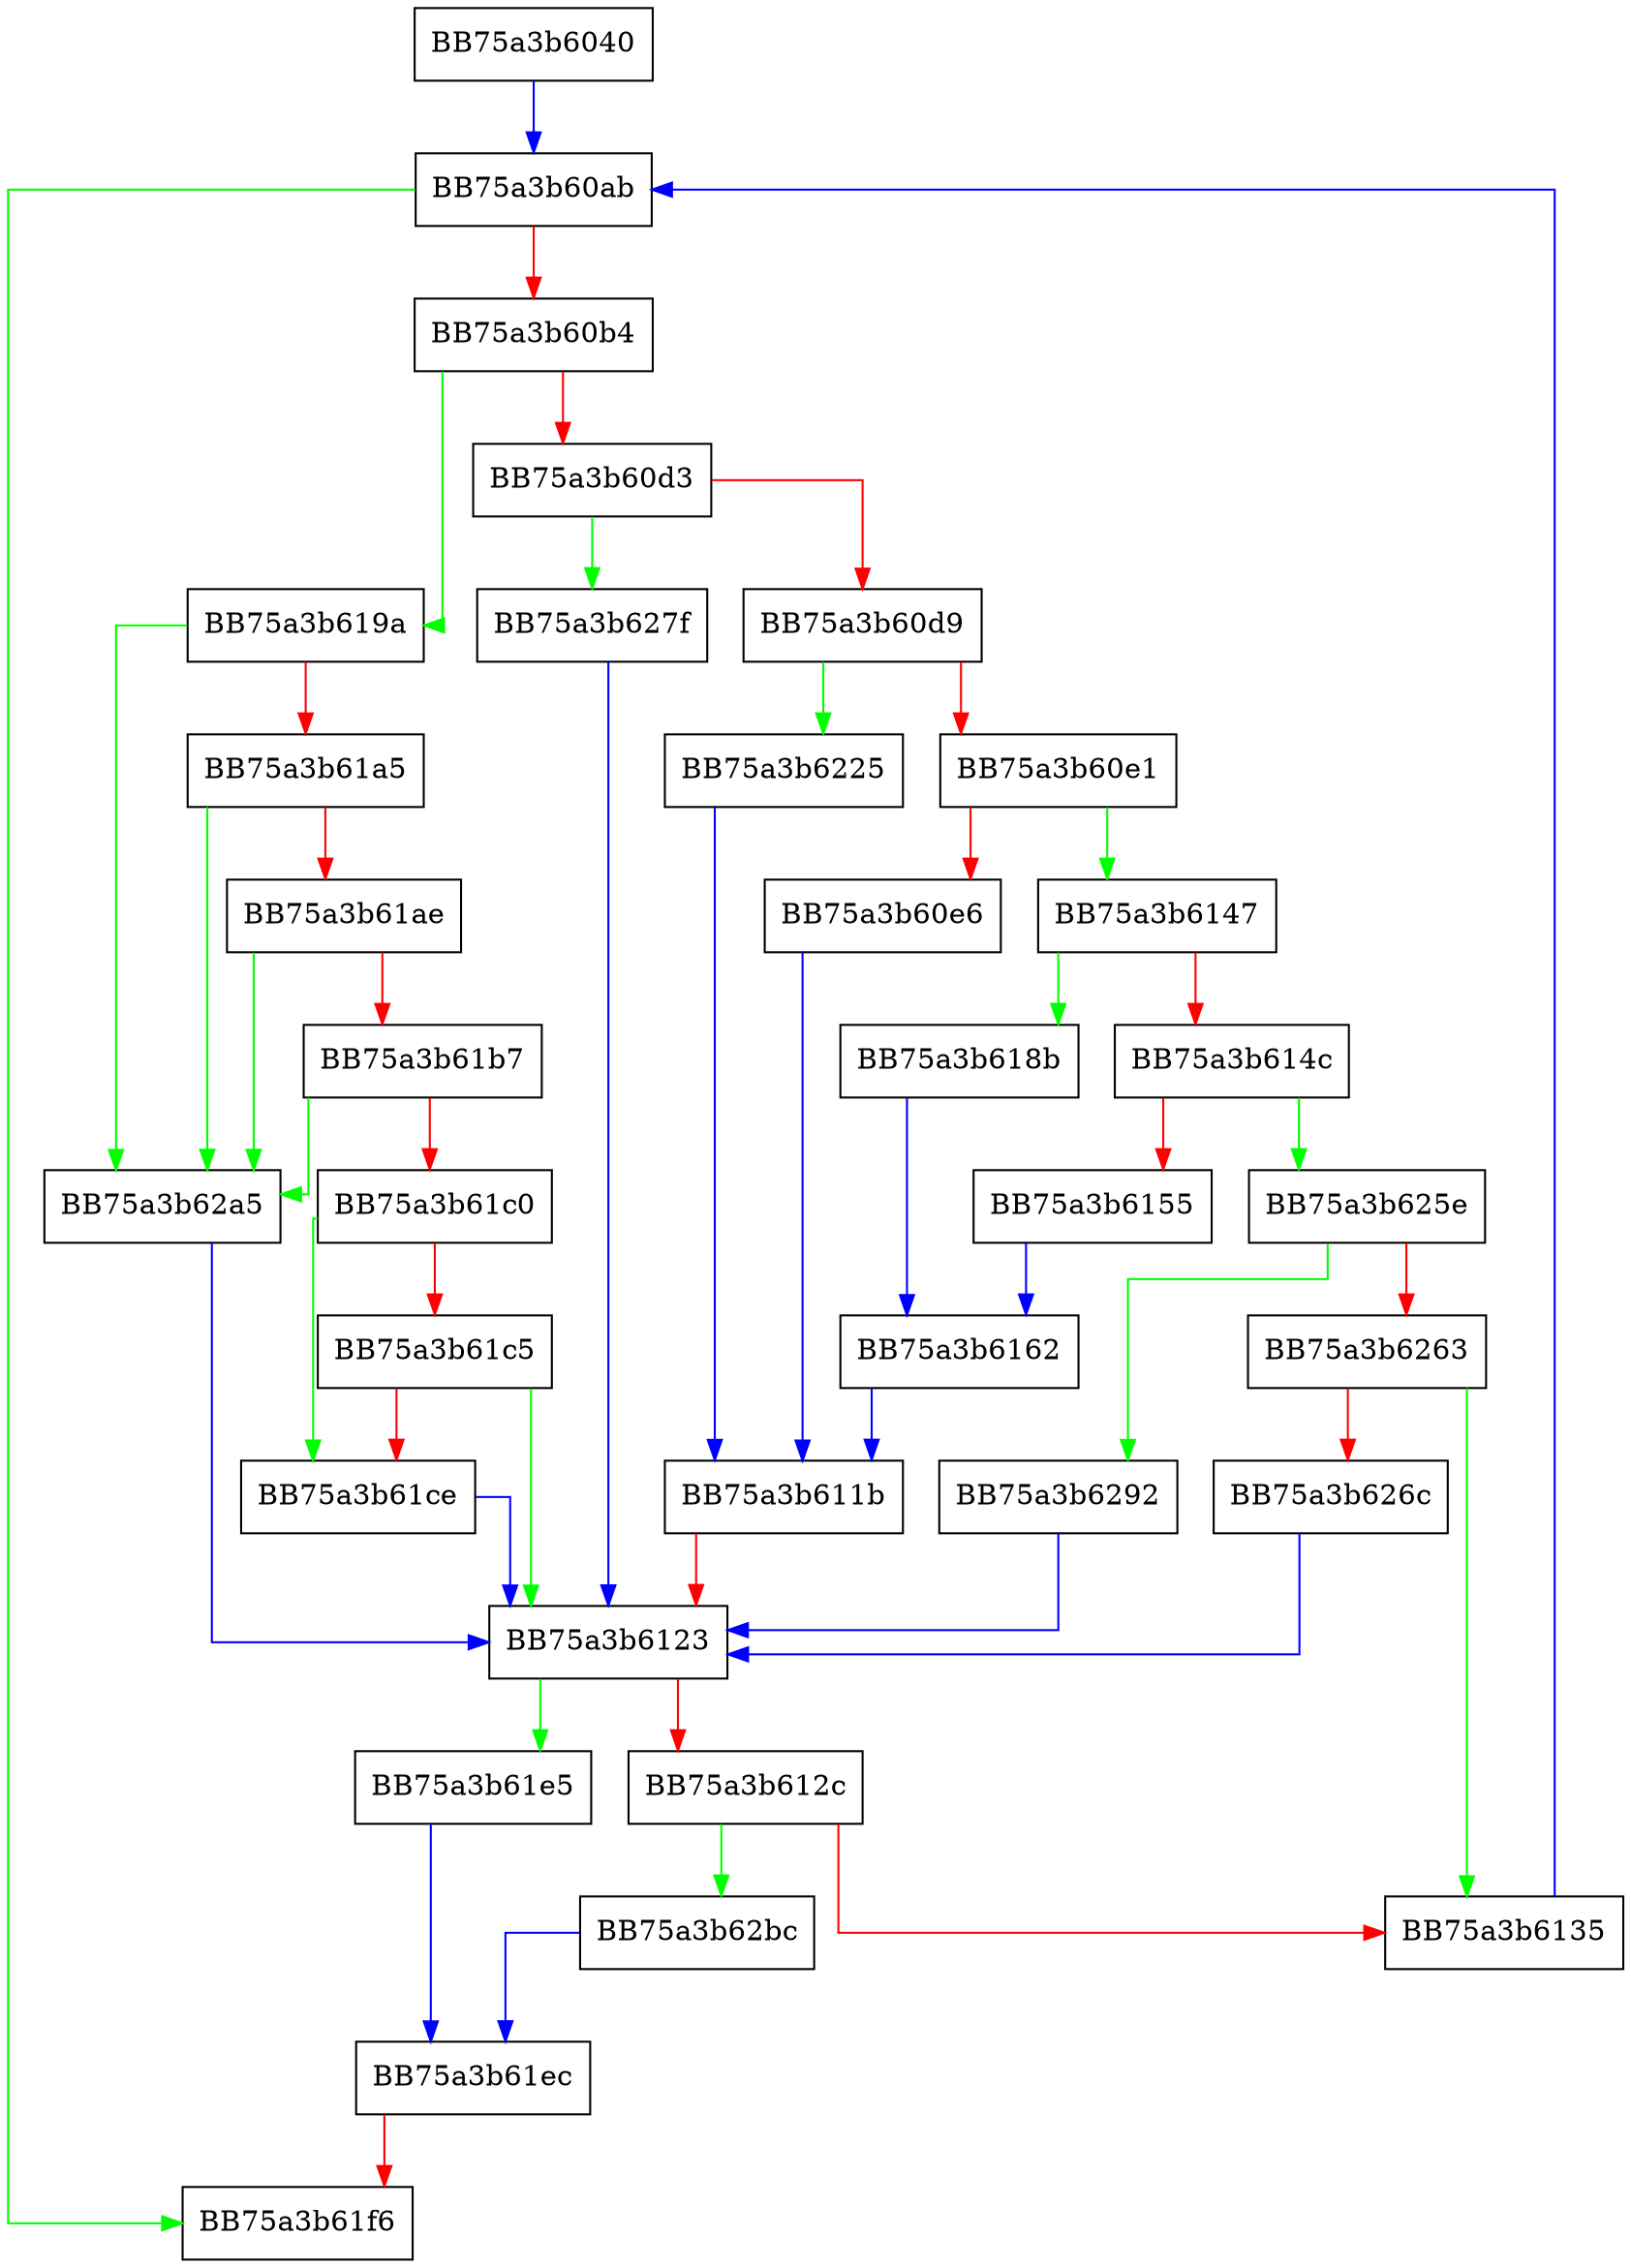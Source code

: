 digraph _validate_save_features {
  node [shape="box"];
  graph [splines=ortho];
  BB75a3b6040 -> BB75a3b60ab [color="blue"];
  BB75a3b60ab -> BB75a3b61f6 [color="green"];
  BB75a3b60ab -> BB75a3b60b4 [color="red"];
  BB75a3b60b4 -> BB75a3b619a [color="green"];
  BB75a3b60b4 -> BB75a3b60d3 [color="red"];
  BB75a3b60d3 -> BB75a3b627f [color="green"];
  BB75a3b60d3 -> BB75a3b60d9 [color="red"];
  BB75a3b60d9 -> BB75a3b6225 [color="green"];
  BB75a3b60d9 -> BB75a3b60e1 [color="red"];
  BB75a3b60e1 -> BB75a3b6147 [color="green"];
  BB75a3b60e1 -> BB75a3b60e6 [color="red"];
  BB75a3b60e6 -> BB75a3b611b [color="blue"];
  BB75a3b611b -> BB75a3b6123 [color="red"];
  BB75a3b6123 -> BB75a3b61e5 [color="green"];
  BB75a3b6123 -> BB75a3b612c [color="red"];
  BB75a3b612c -> BB75a3b62bc [color="green"];
  BB75a3b612c -> BB75a3b6135 [color="red"];
  BB75a3b6135 -> BB75a3b60ab [color="blue"];
  BB75a3b6147 -> BB75a3b618b [color="green"];
  BB75a3b6147 -> BB75a3b614c [color="red"];
  BB75a3b614c -> BB75a3b625e [color="green"];
  BB75a3b614c -> BB75a3b6155 [color="red"];
  BB75a3b6155 -> BB75a3b6162 [color="blue"];
  BB75a3b6162 -> BB75a3b611b [color="blue"];
  BB75a3b618b -> BB75a3b6162 [color="blue"];
  BB75a3b619a -> BB75a3b62a5 [color="green"];
  BB75a3b619a -> BB75a3b61a5 [color="red"];
  BB75a3b61a5 -> BB75a3b62a5 [color="green"];
  BB75a3b61a5 -> BB75a3b61ae [color="red"];
  BB75a3b61ae -> BB75a3b62a5 [color="green"];
  BB75a3b61ae -> BB75a3b61b7 [color="red"];
  BB75a3b61b7 -> BB75a3b62a5 [color="green"];
  BB75a3b61b7 -> BB75a3b61c0 [color="red"];
  BB75a3b61c0 -> BB75a3b61ce [color="green"];
  BB75a3b61c0 -> BB75a3b61c5 [color="red"];
  BB75a3b61c5 -> BB75a3b6123 [color="green"];
  BB75a3b61c5 -> BB75a3b61ce [color="red"];
  BB75a3b61ce -> BB75a3b6123 [color="blue"];
  BB75a3b61e5 -> BB75a3b61ec [color="blue"];
  BB75a3b61ec -> BB75a3b61f6 [color="red"];
  BB75a3b6225 -> BB75a3b611b [color="blue"];
  BB75a3b625e -> BB75a3b6292 [color="green"];
  BB75a3b625e -> BB75a3b6263 [color="red"];
  BB75a3b6263 -> BB75a3b6135 [color="green"];
  BB75a3b6263 -> BB75a3b626c [color="red"];
  BB75a3b626c -> BB75a3b6123 [color="blue"];
  BB75a3b627f -> BB75a3b6123 [color="blue"];
  BB75a3b6292 -> BB75a3b6123 [color="blue"];
  BB75a3b62a5 -> BB75a3b6123 [color="blue"];
  BB75a3b62bc -> BB75a3b61ec [color="blue"];
}